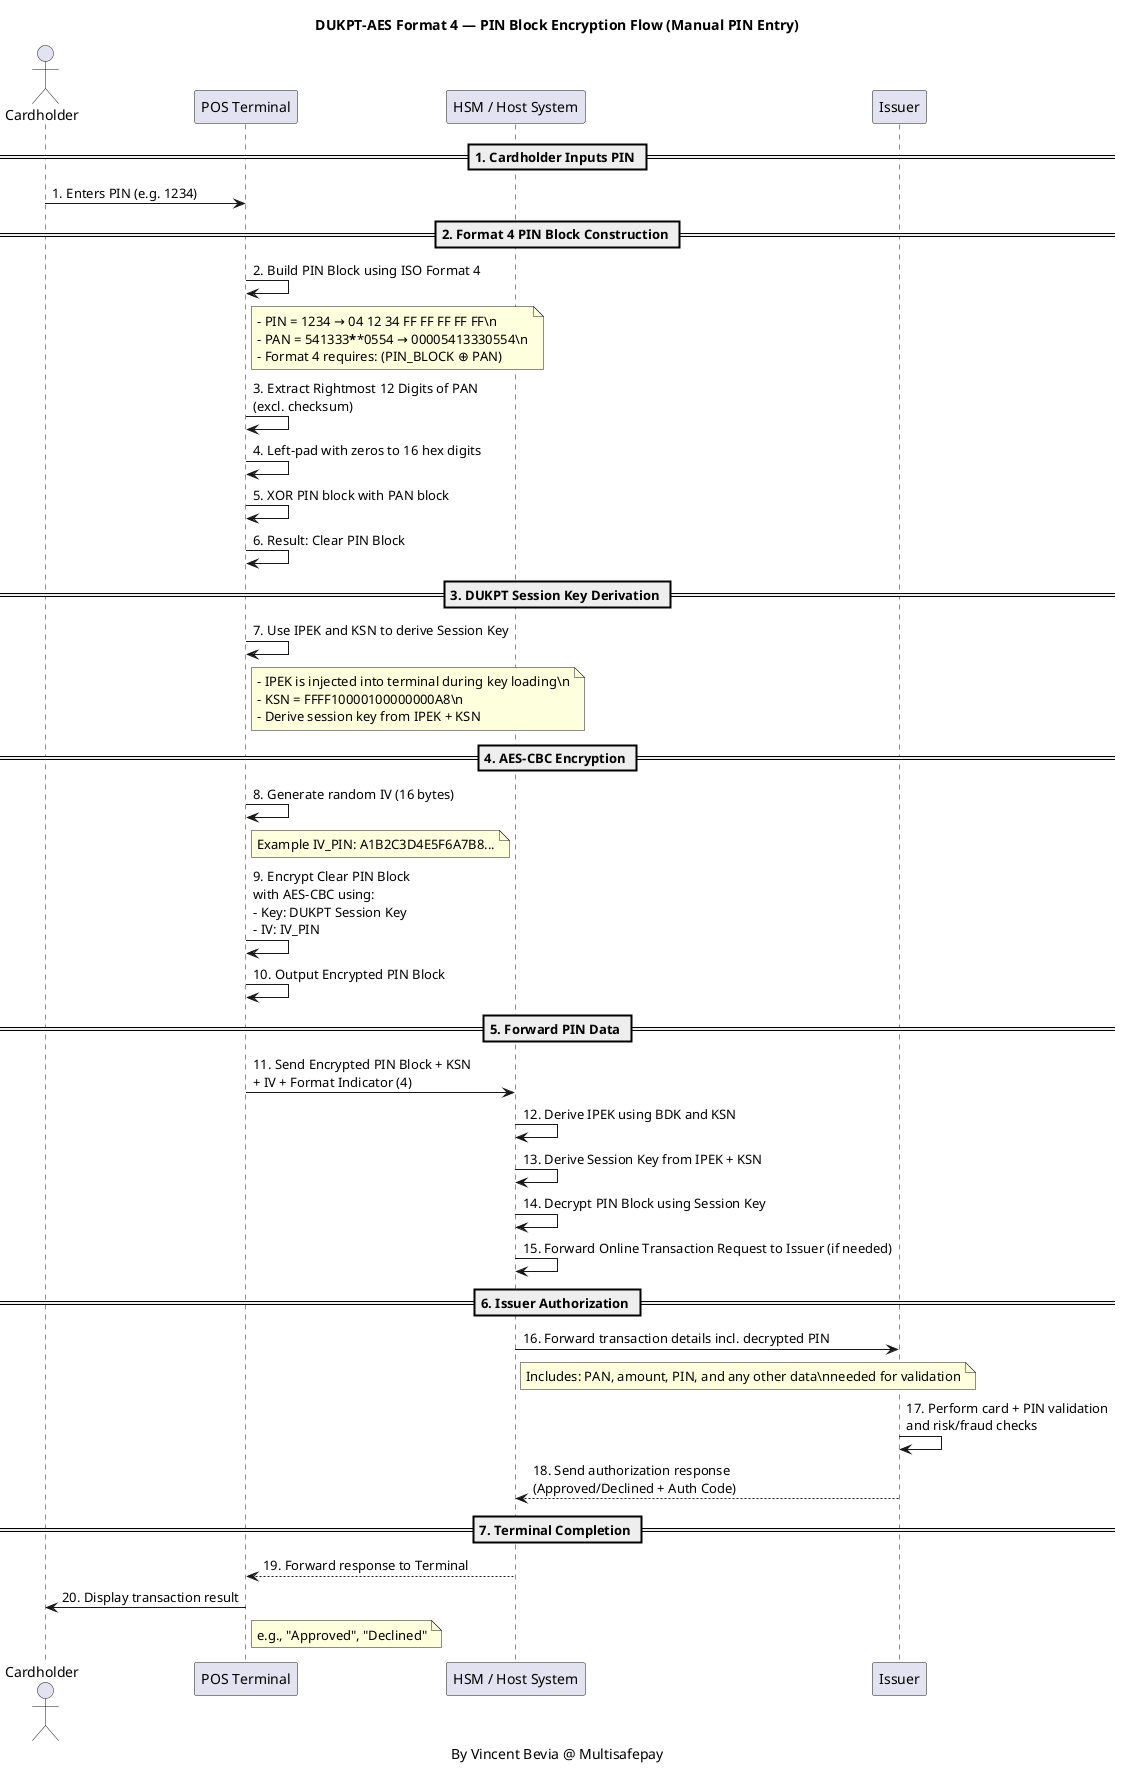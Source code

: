 @startuml
title DUKPT-AES Format 4 — PIN Block Encryption Flow (Manual PIN Entry)
caption By Vincent Bevia @ Multisafepay


actor Cardholder
participant "POS Terminal" as Terminal
participant "HSM / Host System" as HSM

== 1. Cardholder Inputs PIN ==
Cardholder -> Terminal : 1. Enters PIN (e.g. 1234)

== 2. Format 4 PIN Block Construction ==
Terminal -> Terminal : 2. Build PIN Block using ISO Format 4
note right of Terminal
- PIN = 1234 → 04 12 34 FF FF FF FF FF\n
- PAN = 541333******0554 → 00005413330554\n
- Format 4 requires: (PIN_BLOCK ⊕ PAN)
end note

Terminal -> Terminal : 3. Extract Rightmost 12 Digits of PAN\n(excl. checksum)
Terminal -> Terminal : 4. Left-pad with zeros to 16 hex digits

Terminal -> Terminal : 5. XOR PIN block with PAN block
Terminal -> Terminal : 6. Result: Clear PIN Block

== 3. DUKPT Session Key Derivation ==
Terminal -> Terminal : 7. Use IPEK and KSN to derive Session Key
note right of Terminal
- IPEK is injected into terminal during key loading\n
- KSN = FFFF10000100000000A8\n
- Derive session key from IPEK + KSN
end note

== 4. AES-CBC Encryption ==
Terminal -> Terminal : 8. Generate random IV (16 bytes)
note right of Terminal
Example IV_PIN: A1B2C3D4E5F6A7B8...
end note

Terminal -> Terminal : 9. Encrypt Clear PIN Block\nwith AES-CBC using:\n- Key: DUKPT Session Key\n- IV: IV_PIN

Terminal -> Terminal : 10. Output Encrypted PIN Block

== 5. Forward PIN Data ==
Terminal -> HSM : 11. Send Encrypted PIN Block + KSN\n+ IV + Format Indicator (4)

HSM -> HSM : 12. Derive IPEK using BDK and KSN
HSM -> HSM : 13. Derive Session Key from IPEK + KSN
HSM -> HSM : 14. Decrypt PIN Block using Session Key
HSM -> HSM : 15. Forward Online Transaction Request to Issuer (if needed)

== 6. Issuer Authorization ==
HSM -> Issuer : 16. Forward transaction details incl. decrypted PIN
note right of HSM
Includes: PAN, amount, PIN, and any other data\nneeded for validation
end note

Issuer -> Issuer : 17. Perform card + PIN validation\nand risk/fraud checks

Issuer --> HSM : 18. Send authorization response\n(Approved/Declined + Auth Code)

== 7. Terminal Completion ==
HSM --> Terminal : 19. Forward response to Terminal
Terminal -> Cardholder : 20. Display transaction result
note right of Terminal
e.g., "Approved", "Declined"
end note

@enduml